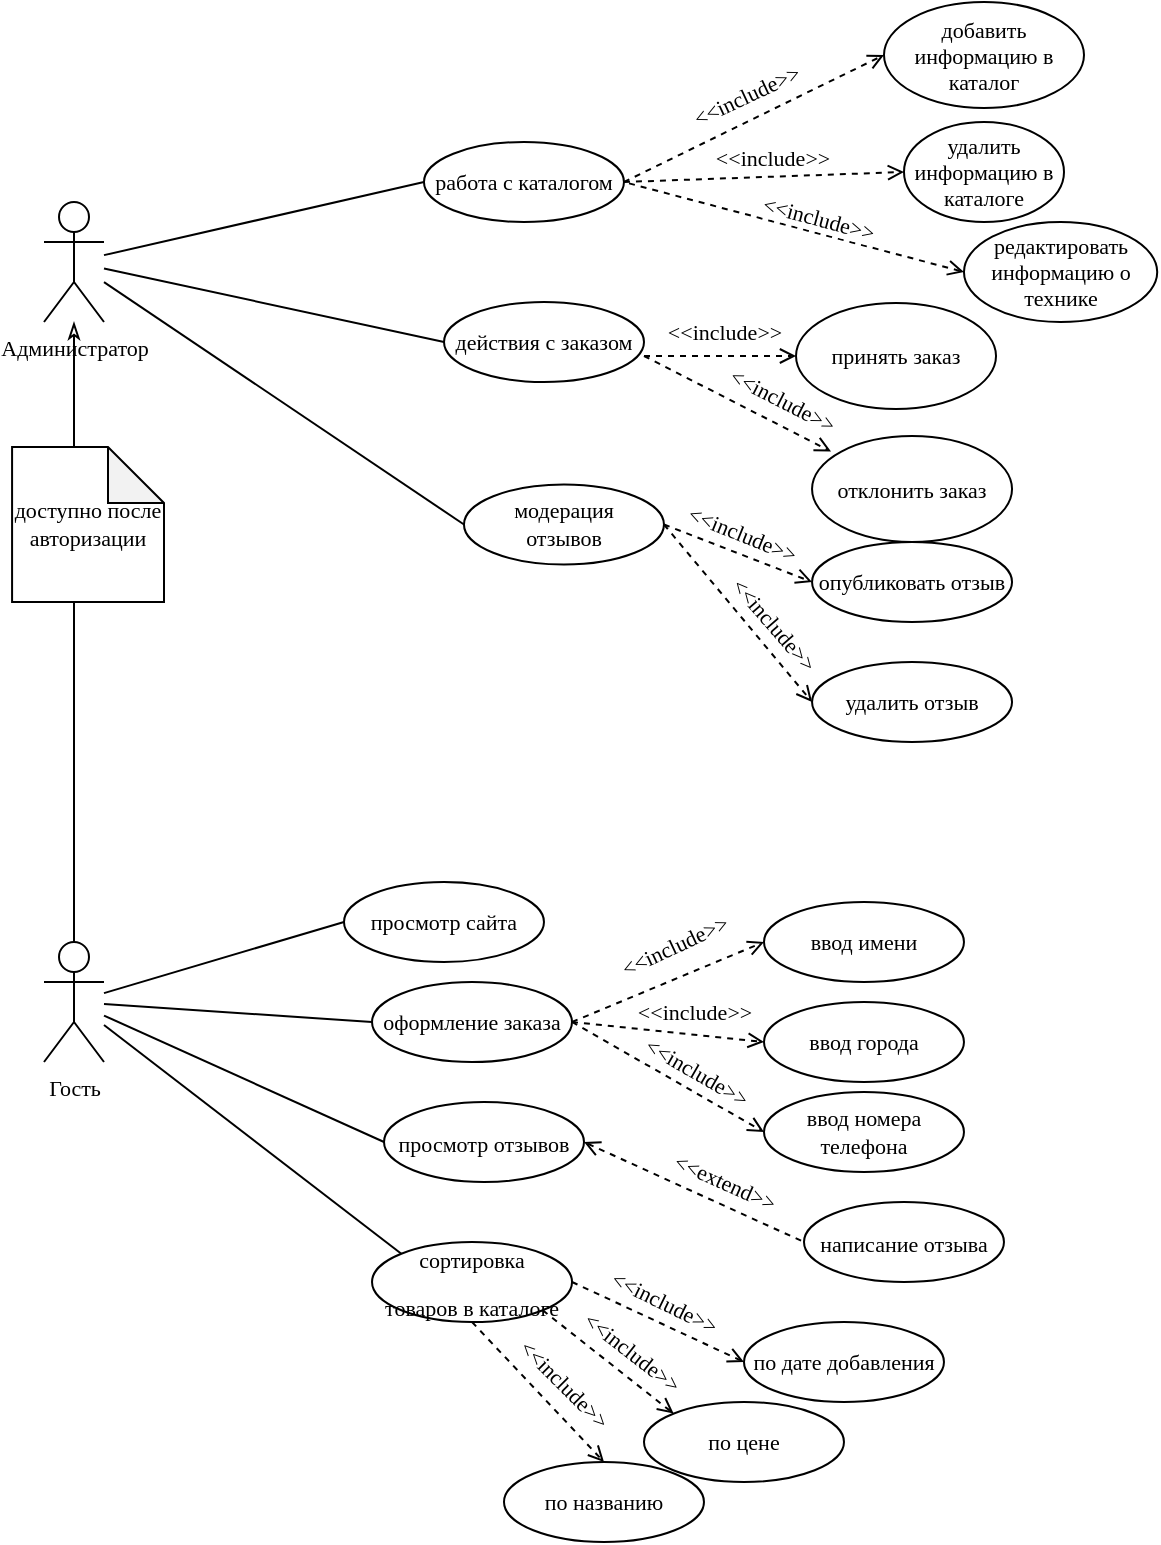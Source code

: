 <mxfile version="24.8.6">
  <diagram name="Страница — 1" id="EpvtO59fIXJsKv5Davyu">
    <mxGraphModel dx="1394" dy="563" grid="1" gridSize="10" guides="1" tooltips="1" connect="1" arrows="1" fold="1" page="1" pageScale="1" pageWidth="827" pageHeight="1169" math="0" shadow="0">
      <root>
        <mxCell id="0" />
        <mxCell id="1" parent="0" />
        <mxCell id="XhIPNTt0wWVxAHa0QcW--1" value="Администратор" style="shape=umlActor;verticalLabelPosition=bottom;verticalAlign=top;html=1;outlineConnect=0;fontSize=11;fontFamily=Times New Roman;" parent="1" vertex="1">
          <mxGeometry x="180" y="120" width="30" height="60" as="geometry" />
        </mxCell>
        <mxCell id="XhIPNTt0wWVxAHa0QcW--3" value="&lt;font style=&quot;font-size: 11px;&quot;&gt;&lt;span style=&quot;text-align: left; font-size: 11px;&quot;&gt;добавить информацию в каталог&lt;/span&gt;&lt;/font&gt;" style="ellipse;whiteSpace=wrap;html=1;fontSize=11;fontFamily=Times New Roman;" parent="1" vertex="1">
          <mxGeometry x="600" y="20" width="100" height="53" as="geometry" />
        </mxCell>
        <mxCell id="XhIPNTt0wWVxAHa0QcW--4" value="" style="endArrow=none;html=1;rounded=0;labelBackgroundColor=none;fontColor=default;endFill=0;fontSize=11;fontFamily=Times New Roman;" parent="1" source="XhIPNTt0wWVxAHa0QcW--1" edge="1">
          <mxGeometry width="50" height="50" relative="1" as="geometry">
            <mxPoint x="340" y="210" as="sourcePoint" />
            <mxPoint x="370" y="110" as="targetPoint" />
          </mxGeometry>
        </mxCell>
        <mxCell id="XhIPNTt0wWVxAHa0QcW--8" value="&lt;span style=&quot;font-size: 11px; line-height: 115%;&quot;&gt;удалить&lt;br style=&quot;font-size: 11px;&quot;&gt;&lt;/span&gt;&lt;span style=&quot;background-color: initial; font-size: 11px;&quot;&gt;информацию в каталоге&lt;/span&gt;" style="ellipse;whiteSpace=wrap;html=1;fontSize=11;fontFamily=Times New Roman;" parent="1" vertex="1">
          <mxGeometry x="610" y="80" width="80" height="50" as="geometry" />
        </mxCell>
        <mxCell id="XhIPNTt0wWVxAHa0QcW--9" value="&lt;span style=&quot;font-size: 11px; line-height: 115%;&quot;&gt;редактировать информацию о технике&lt;/span&gt;" style="ellipse;whiteSpace=wrap;html=1;fontSize=11;fontFamily=Times New Roman;" parent="1" vertex="1">
          <mxGeometry x="639.99" y="130" width="96.62" height="50" as="geometry" />
        </mxCell>
        <mxCell id="XhIPNTt0wWVxAHa0QcW--12" value="&lt;div style=&quot;font-size: 11px;&quot;&gt;действия с заказом&lt;/div&gt;" style="ellipse;whiteSpace=wrap;html=1;fontSize=11;fontFamily=Times New Roman;" parent="1" vertex="1">
          <mxGeometry x="380.01" y="170" width="99.99" height="40" as="geometry" />
        </mxCell>
        <mxCell id="XhIPNTt0wWVxAHa0QcW--17" value="" style="endArrow=classicThin;html=1;rounded=0;labelBackgroundColor=none;fontColor=default;endFill=0;fontSize=11;fontFamily=Times New Roman;" parent="1" source="XhIPNTt0wWVxAHa0QcW--19" target="XhIPNTt0wWVxAHa0QcW--1" edge="1">
          <mxGeometry width="50" height="50" relative="1" as="geometry">
            <mxPoint x="195" y="360" as="sourcePoint" />
            <mxPoint x="369" y="381" as="targetPoint" />
          </mxGeometry>
        </mxCell>
        <mxCell id="XhIPNTt0wWVxAHa0QcW--19" value="Гость" style="shape=umlActor;verticalLabelPosition=bottom;verticalAlign=top;html=1;outlineConnect=0;fontSize=11;fontFamily=Times New Roman;" parent="1" vertex="1">
          <mxGeometry x="180" y="490" width="30" height="60" as="geometry" />
        </mxCell>
        <mxCell id="XhIPNTt0wWVxAHa0QcW--22" value="&lt;span style=&quot;line-height: 115%; font-size: 11px;&quot;&gt;просмотр сайта&lt;/span&gt;" style="ellipse;whiteSpace=wrap;html=1;fontSize=11;fontFamily=Times New Roman;" parent="1" vertex="1">
          <mxGeometry x="330" y="460" width="99.99" height="40" as="geometry" />
        </mxCell>
        <mxCell id="XhIPNTt0wWVxAHa0QcW--23" value="" style="endArrow=none;html=1;rounded=0;entryX=0;entryY=0.5;entryDx=0;entryDy=0;labelBackgroundColor=none;fontColor=default;endFill=0;fontSize=11;fontFamily=Times New Roman;" parent="1" source="XhIPNTt0wWVxAHa0QcW--19" target="XhIPNTt0wWVxAHa0QcW--22" edge="1">
          <mxGeometry width="50" height="50" relative="1" as="geometry">
            <mxPoint x="220" y="164" as="sourcePoint" />
            <mxPoint x="415" y="223" as="targetPoint" />
          </mxGeometry>
        </mxCell>
        <mxCell id="XhIPNTt0wWVxAHa0QcW--25" value="" style="endArrow=none;html=1;rounded=0;labelBackgroundColor=none;fontColor=default;endFill=0;entryX=0;entryY=0.5;entryDx=0;entryDy=0;fontSize=11;fontFamily=Times New Roman;" parent="1" source="XhIPNTt0wWVxAHa0QcW--19" target="XhIPNTt0wWVxAHa0QcW--27" edge="1">
          <mxGeometry width="50" height="50" relative="1" as="geometry">
            <mxPoint x="220" y="396" as="sourcePoint" />
            <mxPoint x="340" y="380" as="targetPoint" />
          </mxGeometry>
        </mxCell>
        <mxCell id="XhIPNTt0wWVxAHa0QcW--27" value="&lt;font style=&quot;font-size: 11px;&quot;&gt;оформление заказа&lt;/font&gt;" style="ellipse;whiteSpace=wrap;html=1;fontSize=11;fontFamily=Times New Roman;" parent="1" vertex="1">
          <mxGeometry x="344.01" y="510" width="99.99" height="40" as="geometry" />
        </mxCell>
        <mxCell id="oiaGo1_i9GOHVBW_bYwL-2" value="&lt;div style=&quot;font-size: 11px;&quot;&gt;&lt;span style=&quot;line-height: 115%; font-size: 11px;&quot;&gt;&lt;font style=&quot;font-size: 11px;&quot;&gt;модерация&lt;br style=&quot;font-size: 11px;&quot;&gt;отзывов&lt;/font&gt;&lt;/span&gt;&lt;br style=&quot;font-size: 11px;&quot;&gt;&lt;/div&gt;" style="ellipse;whiteSpace=wrap;html=1;fontSize=11;fontFamily=Times New Roman;" parent="1" vertex="1">
          <mxGeometry x="389.99" y="261.25" width="99.99" height="40" as="geometry" />
        </mxCell>
        <mxCell id="oiaGo1_i9GOHVBW_bYwL-3" value="" style="endArrow=none;html=1;rounded=0;entryX=0;entryY=0.5;entryDx=0;entryDy=0;labelBackgroundColor=none;fontColor=default;endFill=0;fontSize=11;fontFamily=Times New Roman;" parent="1" source="XhIPNTt0wWVxAHa0QcW--1" target="oiaGo1_i9GOHVBW_bYwL-2" edge="1">
          <mxGeometry width="50" height="50" relative="1" as="geometry">
            <mxPoint x="220" y="164" as="sourcePoint" />
            <mxPoint x="415" y="223" as="targetPoint" />
          </mxGeometry>
        </mxCell>
        <mxCell id="oiaGo1_i9GOHVBW_bYwL-8" value="&lt;p style=&quot;margin: 0cm; text-align: justify; line-height: 18pt; font-size: 11px;&quot; class=&quot;MsoListParagraph&quot;&gt;&lt;span style=&quot;font-size: 11px;&quot;&gt;просмотр отзывов&lt;/span&gt;&lt;/p&gt;" style="ellipse;whiteSpace=wrap;html=1;fontSize=11;fontFamily=Times New Roman;" parent="1" vertex="1">
          <mxGeometry x="350.01" y="570" width="99.99" height="40" as="geometry" />
        </mxCell>
        <mxCell id="oiaGo1_i9GOHVBW_bYwL-9" value="&lt;p style=&quot;margin: 0cm; line-height: 18pt; font-size: 11px;&quot; class=&quot;MsoListParagraph&quot;&gt;&lt;span style=&quot;line-height: 115%; font-size: 11px;&quot;&gt;сортировка&lt;br style=&quot;font-size: 11px;&quot;&gt;товаров в каталоге&lt;/span&gt;&lt;br style=&quot;font-size: 11px;&quot;&gt;&lt;/p&gt;" style="ellipse;whiteSpace=wrap;html=1;fontSize=11;fontFamily=Times New Roman;" parent="1" vertex="1">
          <mxGeometry x="344.01" y="640" width="100.01" height="40" as="geometry" />
        </mxCell>
        <mxCell id="oiaGo1_i9GOHVBW_bYwL-11" value="" style="endArrow=none;html=1;rounded=0;labelBackgroundColor=none;fontColor=default;endFill=0;entryX=0;entryY=0.5;entryDx=0;entryDy=0;fontSize=11;fontFamily=Times New Roman;" parent="1" source="XhIPNTt0wWVxAHa0QcW--19" target="oiaGo1_i9GOHVBW_bYwL-8" edge="1">
          <mxGeometry width="50" height="50" relative="1" as="geometry">
            <mxPoint x="220" y="403" as="sourcePoint" />
            <mxPoint x="490" y="450" as="targetPoint" />
          </mxGeometry>
        </mxCell>
        <mxCell id="oiaGo1_i9GOHVBW_bYwL-15" value="" style="endArrow=none;html=1;rounded=0;labelBackgroundColor=none;fontColor=default;endFill=0;entryX=0;entryY=0;entryDx=0;entryDy=0;fontSize=11;fontFamily=Times New Roman;" parent="1" source="XhIPNTt0wWVxAHa0QcW--19" target="oiaGo1_i9GOHVBW_bYwL-9" edge="1">
          <mxGeometry width="50" height="50" relative="1" as="geometry">
            <mxPoint x="220" y="412" as="sourcePoint" />
            <mxPoint x="400" y="550" as="targetPoint" />
          </mxGeometry>
        </mxCell>
        <mxCell id="oiaGo1_i9GOHVBW_bYwL-19" value="работа с каталогом" style="ellipse;whiteSpace=wrap;html=1;fontSize=11;fontFamily=Times New Roman;" parent="1" vertex="1">
          <mxGeometry x="369.99" y="90" width="99.99" height="40" as="geometry" />
        </mxCell>
        <mxCell id="oiaGo1_i9GOHVBW_bYwL-20" value="" style="endArrow=open;dashed=1;html=1;rounded=0;entryX=0;entryY=0.5;entryDx=0;entryDy=0;exitX=1;exitY=0.5;exitDx=0;exitDy=0;endFill=0;fontSize=11;fontFamily=Times New Roman;" parent="1" source="oiaGo1_i9GOHVBW_bYwL-19" target="XhIPNTt0wWVxAHa0QcW--3" edge="1">
          <mxGeometry width="50" height="50" relative="1" as="geometry">
            <mxPoint x="480" y="170" as="sourcePoint" />
            <mxPoint x="530" y="120" as="targetPoint" />
          </mxGeometry>
        </mxCell>
        <mxCell id="oiaGo1_i9GOHVBW_bYwL-22" value="&amp;lt;&amp;lt;include&amp;gt;&amp;gt;" style="edgeLabel;html=1;align=center;verticalAlign=middle;resizable=0;points=[];rotation=-25;fontSize=11;fontFamily=Times New Roman;" parent="oiaGo1_i9GOHVBW_bYwL-20" vertex="1" connectable="0">
          <mxGeometry x="0.115" y="2" relative="1" as="geometry">
            <mxPoint x="-11" y="-6" as="offset" />
          </mxGeometry>
        </mxCell>
        <mxCell id="oiaGo1_i9GOHVBW_bYwL-23" value="" style="endArrow=open;dashed=1;html=1;rounded=0;entryX=0;entryY=0.5;entryDx=0;entryDy=0;exitX=1;exitY=0.5;exitDx=0;exitDy=0;endFill=0;fontSize=11;fontFamily=Times New Roman;" parent="1" source="oiaGo1_i9GOHVBW_bYwL-19" target="XhIPNTt0wWVxAHa0QcW--8" edge="1">
          <mxGeometry width="50" height="50" relative="1" as="geometry">
            <mxPoint x="480" y="120" as="sourcePoint" />
            <mxPoint x="610" y="57" as="targetPoint" />
          </mxGeometry>
        </mxCell>
        <mxCell id="oiaGo1_i9GOHVBW_bYwL-24" value="&amp;lt;&amp;lt;include&amp;gt;&amp;gt;" style="edgeLabel;html=1;align=center;verticalAlign=middle;resizable=0;points=[];rotation=0;fontSize=11;fontFamily=Times New Roman;" parent="oiaGo1_i9GOHVBW_bYwL-23" vertex="1" connectable="0">
          <mxGeometry x="0.115" y="2" relative="1" as="geometry">
            <mxPoint x="-4" y="-7" as="offset" />
          </mxGeometry>
        </mxCell>
        <mxCell id="oiaGo1_i9GOHVBW_bYwL-25" value="" style="endArrow=none;dashed=1;html=1;rounded=0;entryX=1;entryY=0.5;entryDx=0;entryDy=0;endFill=0;exitX=0;exitY=0.5;exitDx=0;exitDy=0;startArrow=open;startFill=0;fontSize=11;fontFamily=Times New Roman;" parent="1" source="XhIPNTt0wWVxAHa0QcW--9" target="oiaGo1_i9GOHVBW_bYwL-19" edge="1">
          <mxGeometry width="50" height="50" relative="1" as="geometry">
            <mxPoint x="590" y="180" as="sourcePoint" />
            <mxPoint x="620" y="115" as="targetPoint" />
          </mxGeometry>
        </mxCell>
        <mxCell id="oiaGo1_i9GOHVBW_bYwL-26" value="&amp;lt;&amp;lt;include&amp;gt;&amp;gt;" style="edgeLabel;html=1;align=center;verticalAlign=middle;resizable=0;points=[];rotation=15;fontSize=11;fontFamily=Times New Roman;" parent="oiaGo1_i9GOHVBW_bYwL-25" vertex="1" connectable="0">
          <mxGeometry x="0.115" y="2" relative="1" as="geometry">
            <mxPoint x="22" y="-4" as="offset" />
          </mxGeometry>
        </mxCell>
        <mxCell id="oiaGo1_i9GOHVBW_bYwL-28" value="" style="endArrow=none;html=1;rounded=0;entryX=0;entryY=0.5;entryDx=0;entryDy=0;labelBackgroundColor=none;fontColor=default;endFill=0;fontSize=11;fontFamily=Times New Roman;" parent="1" source="XhIPNTt0wWVxAHa0QcW--1" target="XhIPNTt0wWVxAHa0QcW--12" edge="1">
          <mxGeometry width="50" height="50" relative="1" as="geometry">
            <mxPoint x="220" y="170" as="sourcePoint" />
            <mxPoint x="322" y="240" as="targetPoint" />
          </mxGeometry>
        </mxCell>
        <mxCell id="oiaGo1_i9GOHVBW_bYwL-32" value="&lt;font style=&quot;font-size: 11px;&quot;&gt;&lt;span style=&quot;text-align: left; font-size: 11px;&quot;&gt;принять заказ&lt;/span&gt;&lt;/font&gt;" style="ellipse;whiteSpace=wrap;html=1;fontSize=11;fontFamily=Times New Roman;" parent="1" vertex="1">
          <mxGeometry x="556.01" y="170.5" width="100" height="53" as="geometry" />
        </mxCell>
        <mxCell id="oiaGo1_i9GOHVBW_bYwL-33" value="&lt;font style=&quot;font-size: 11px;&quot;&gt;&lt;span style=&quot;text-align: left; font-size: 11px;&quot;&gt;отклонить заказ&lt;/span&gt;&lt;/font&gt;" style="ellipse;whiteSpace=wrap;html=1;fontSize=11;fontFamily=Times New Roman;" parent="1" vertex="1">
          <mxGeometry x="564.02" y="237" width="100" height="53" as="geometry" />
        </mxCell>
        <mxCell id="oiaGo1_i9GOHVBW_bYwL-34" value="" style="endArrow=open;dashed=1;html=1;rounded=0;entryX=0;entryY=0.5;entryDx=0;entryDy=0;exitX=1;exitY=0.5;exitDx=0;exitDy=0;endFill=0;fontSize=11;fontFamily=Times New Roman;" parent="1" target="oiaGo1_i9GOHVBW_bYwL-32" edge="1">
          <mxGeometry width="50" height="50" relative="1" as="geometry">
            <mxPoint x="480.0" y="197" as="sourcePoint" />
            <mxPoint x="390.01" y="207.5" as="targetPoint" />
          </mxGeometry>
        </mxCell>
        <mxCell id="oiaGo1_i9GOHVBW_bYwL-35" value="&amp;lt;&amp;lt;include&amp;gt;&amp;gt;" style="edgeLabel;html=1;align=center;verticalAlign=middle;resizable=0;points=[];rotation=0;fontSize=11;fontFamily=Times New Roman;" parent="oiaGo1_i9GOHVBW_bYwL-34" vertex="1" connectable="0">
          <mxGeometry x="0.115" y="2" relative="1" as="geometry">
            <mxPoint x="-3" y="-10" as="offset" />
          </mxGeometry>
        </mxCell>
        <mxCell id="oiaGo1_i9GOHVBW_bYwL-36" value="" style="endArrow=open;dashed=1;html=1;rounded=0;entryX=0.095;entryY=0.146;entryDx=0;entryDy=0;exitX=1;exitY=0.5;exitDx=0;exitDy=0;endFill=0;entryPerimeter=0;fontSize=11;fontFamily=Times New Roman;" parent="1" target="oiaGo1_i9GOHVBW_bYwL-33" edge="1">
          <mxGeometry width="50" height="50" relative="1" as="geometry">
            <mxPoint x="480.0" y="197" as="sourcePoint" />
            <mxPoint x="566.01" y="207.5" as="targetPoint" />
          </mxGeometry>
        </mxCell>
        <mxCell id="oiaGo1_i9GOHVBW_bYwL-37" value="&amp;lt;&amp;lt;include&amp;gt;&amp;gt;" style="edgeLabel;html=1;align=center;verticalAlign=middle;resizable=0;points=[];rotation=27;fontSize=11;fontFamily=Times New Roman;" parent="oiaGo1_i9GOHVBW_bYwL-36" vertex="1" connectable="0">
          <mxGeometry x="0.115" y="2" relative="1" as="geometry">
            <mxPoint x="16" y="-3" as="offset" />
          </mxGeometry>
        </mxCell>
        <mxCell id="oiaGo1_i9GOHVBW_bYwL-39" value="&lt;div style=&quot;font-size: 11px;&quot;&gt;&lt;font style=&quot;font-size: 11px;&quot;&gt;опубликовать отзыв&lt;/font&gt;&lt;/div&gt;" style="ellipse;whiteSpace=wrap;html=1;fontSize=11;fontFamily=Times New Roman;" parent="1" vertex="1">
          <mxGeometry x="564.03" y="290" width="99.99" height="40" as="geometry" />
        </mxCell>
        <mxCell id="oiaGo1_i9GOHVBW_bYwL-40" value="&lt;div style=&quot;font-size: 11px;&quot;&gt;&lt;font style=&quot;font-size: 11px;&quot;&gt;удалить отзыв&lt;/font&gt;&lt;/div&gt;" style="ellipse;whiteSpace=wrap;html=1;fontSize=11;fontFamily=Times New Roman;" parent="1" vertex="1">
          <mxGeometry x="564.03" y="350" width="99.99" height="40" as="geometry" />
        </mxCell>
        <mxCell id="oiaGo1_i9GOHVBW_bYwL-41" value="" style="endArrow=open;dashed=1;html=1;rounded=0;entryX=0;entryY=0.5;entryDx=0;entryDy=0;exitX=1;exitY=0.5;exitDx=0;exitDy=0;endFill=0;fontSize=11;fontFamily=Times New Roman;" parent="1" source="oiaGo1_i9GOHVBW_bYwL-2" target="oiaGo1_i9GOHVBW_bYwL-39" edge="1">
          <mxGeometry width="50" height="50" relative="1" as="geometry">
            <mxPoint x="464.02" y="220" as="sourcePoint" />
            <mxPoint x="558.02" y="254" as="targetPoint" />
          </mxGeometry>
        </mxCell>
        <mxCell id="oiaGo1_i9GOHVBW_bYwL-42" value="&amp;lt;&amp;lt;include&amp;gt;&amp;gt;" style="edgeLabel;html=1;align=center;verticalAlign=middle;resizable=0;points=[];rotation=22;fontSize=11;fontFamily=Times New Roman;" parent="oiaGo1_i9GOHVBW_bYwL-41" vertex="1" connectable="0">
          <mxGeometry x="0.115" y="2" relative="1" as="geometry">
            <mxPoint x="-3" y="-10" as="offset" />
          </mxGeometry>
        </mxCell>
        <mxCell id="oiaGo1_i9GOHVBW_bYwL-43" value="" style="endArrow=open;dashed=1;html=1;rounded=0;entryX=0;entryY=0.5;entryDx=0;entryDy=0;exitX=1;exitY=0.5;exitDx=0;exitDy=0;endFill=0;fontSize=11;fontFamily=Times New Roman;" parent="1" source="oiaGo1_i9GOHVBW_bYwL-2" target="oiaGo1_i9GOHVBW_bYwL-40" edge="1">
          <mxGeometry width="50" height="50" relative="1" as="geometry">
            <mxPoint x="524" y="280" as="sourcePoint" />
            <mxPoint x="600" y="300" as="targetPoint" />
          </mxGeometry>
        </mxCell>
        <mxCell id="oiaGo1_i9GOHVBW_bYwL-44" value="&amp;lt;&amp;lt;include&amp;gt;&amp;gt;" style="edgeLabel;html=1;align=center;verticalAlign=middle;resizable=0;points=[];rotation=49;fontSize=11;fontFamily=Times New Roman;" parent="oiaGo1_i9GOHVBW_bYwL-43" vertex="1" connectable="0">
          <mxGeometry x="0.115" y="2" relative="1" as="geometry">
            <mxPoint x="12" y="1" as="offset" />
          </mxGeometry>
        </mxCell>
        <mxCell id="oiaGo1_i9GOHVBW_bYwL-56" value="&lt;p style=&quot;margin: 0cm; text-align: justify; line-height: 18pt; font-size: 11px;&quot; class=&quot;MsoListParagraph&quot;&gt;&lt;font style=&quot;font-size: 11px;&quot;&gt;написание отзыва&lt;/font&gt;&lt;/p&gt;" style="ellipse;whiteSpace=wrap;html=1;fontSize=11;fontFamily=Times New Roman;" parent="1" vertex="1">
          <mxGeometry x="560" y="620" width="99.99" height="40" as="geometry" />
        </mxCell>
        <mxCell id="oiaGo1_i9GOHVBW_bYwL-59" value="" style="endArrow=none;dashed=1;html=1;rounded=0;exitX=1;exitY=0.5;exitDx=0;exitDy=0;endFill=0;startArrow=open;startFill=0;fontSize=11;fontFamily=Times New Roman;" parent="1" source="oiaGo1_i9GOHVBW_bYwL-8" edge="1">
          <mxGeometry width="50" height="50" relative="1" as="geometry">
            <mxPoint x="529" y="554" as="sourcePoint" />
            <mxPoint x="560" y="640" as="targetPoint" />
          </mxGeometry>
        </mxCell>
        <mxCell id="oiaGo1_i9GOHVBW_bYwL-60" value="&amp;lt;&amp;lt;extend&amp;gt;&amp;gt;" style="edgeLabel;html=1;align=center;verticalAlign=middle;resizable=0;points=[];rotation=24;fontSize=11;fontFamily=Times New Roman;" parent="oiaGo1_i9GOHVBW_bYwL-59" vertex="1" connectable="0">
          <mxGeometry x="0.115" y="2" relative="1" as="geometry">
            <mxPoint x="8" y="-6" as="offset" />
          </mxGeometry>
        </mxCell>
        <mxCell id="oiaGo1_i9GOHVBW_bYwL-61" value="&lt;font style=&quot;font-size: 11px;&quot;&gt;ввод имени&lt;/font&gt;" style="ellipse;whiteSpace=wrap;html=1;fontSize=11;fontFamily=Times New Roman;" parent="1" vertex="1">
          <mxGeometry x="540" y="470" width="99.99" height="40" as="geometry" />
        </mxCell>
        <mxCell id="oiaGo1_i9GOHVBW_bYwL-62" value="&lt;font style=&quot;font-size: 11px;&quot;&gt;ввод города&lt;/font&gt;" style="ellipse;whiteSpace=wrap;html=1;fontSize=11;fontFamily=Times New Roman;" parent="1" vertex="1">
          <mxGeometry x="540" y="520" width="99.99" height="40" as="geometry" />
        </mxCell>
        <mxCell id="oiaGo1_i9GOHVBW_bYwL-65" value="&lt;font style=&quot;font-size: 11px;&quot;&gt;ввод номера телефона&lt;/font&gt;" style="ellipse;whiteSpace=wrap;html=1;fontSize=11;fontFamily=Times New Roman;" parent="1" vertex="1">
          <mxGeometry x="540" y="565" width="99.99" height="40" as="geometry" />
        </mxCell>
        <mxCell id="oiaGo1_i9GOHVBW_bYwL-67" value="" style="endArrow=open;dashed=1;html=1;rounded=0;exitX=1;exitY=0.5;exitDx=0;exitDy=0;endFill=0;entryX=0;entryY=0.5;entryDx=0;entryDy=0;fontSize=11;fontFamily=Times New Roman;" parent="1" source="XhIPNTt0wWVxAHa0QcW--27" target="oiaGo1_i9GOHVBW_bYwL-65" edge="1">
          <mxGeometry width="50" height="50" relative="1" as="geometry">
            <mxPoint x="460" y="600" as="sourcePoint" />
            <mxPoint x="570" y="650" as="targetPoint" />
          </mxGeometry>
        </mxCell>
        <mxCell id="oiaGo1_i9GOHVBW_bYwL-68" value="&amp;lt;&amp;lt;include&amp;gt;&amp;gt;" style="edgeLabel;html=1;align=center;verticalAlign=middle;resizable=0;points=[];rotation=30;fontSize=11;fontFamily=Times New Roman;" parent="oiaGo1_i9GOHVBW_bYwL-67" vertex="1" connectable="0">
          <mxGeometry x="0.115" y="2" relative="1" as="geometry">
            <mxPoint x="8" y="-4" as="offset" />
          </mxGeometry>
        </mxCell>
        <mxCell id="oiaGo1_i9GOHVBW_bYwL-69" value="" style="endArrow=open;dashed=1;html=1;rounded=0;exitX=1;exitY=0.5;exitDx=0;exitDy=0;endFill=0;entryX=0;entryY=0.5;entryDx=0;entryDy=0;fontSize=11;fontFamily=Times New Roman;" parent="1" source="XhIPNTt0wWVxAHa0QcW--27" target="oiaGo1_i9GOHVBW_bYwL-62" edge="1">
          <mxGeometry width="50" height="50" relative="1" as="geometry">
            <mxPoint x="454" y="540" as="sourcePoint" />
            <mxPoint x="550" y="595" as="targetPoint" />
          </mxGeometry>
        </mxCell>
        <mxCell id="oiaGo1_i9GOHVBW_bYwL-70" value="&amp;lt;&amp;lt;include&amp;gt;&amp;gt;" style="edgeLabel;html=1;align=center;verticalAlign=middle;resizable=0;points=[];rotation=0;fontSize=11;fontFamily=Times New Roman;" parent="oiaGo1_i9GOHVBW_bYwL-69" vertex="1" connectable="0">
          <mxGeometry x="0.115" y="2" relative="1" as="geometry">
            <mxPoint x="7" y="-9" as="offset" />
          </mxGeometry>
        </mxCell>
        <mxCell id="oiaGo1_i9GOHVBW_bYwL-71" value="" style="endArrow=open;dashed=1;html=1;rounded=0;exitX=1;exitY=0.5;exitDx=0;exitDy=0;endFill=0;entryX=0;entryY=0.5;entryDx=0;entryDy=0;fontSize=11;fontFamily=Times New Roman;" parent="1" source="XhIPNTt0wWVxAHa0QcW--27" target="oiaGo1_i9GOHVBW_bYwL-61" edge="1">
          <mxGeometry width="50" height="50" relative="1" as="geometry">
            <mxPoint x="454" y="540" as="sourcePoint" />
            <mxPoint x="550" y="550" as="targetPoint" />
          </mxGeometry>
        </mxCell>
        <mxCell id="oiaGo1_i9GOHVBW_bYwL-72" value="&amp;lt;&amp;lt;include&amp;gt;&amp;gt;" style="edgeLabel;html=1;align=center;verticalAlign=middle;resizable=0;points=[];rotation=-25;fontSize=11;fontFamily=Times New Roman;" parent="oiaGo1_i9GOHVBW_bYwL-71" vertex="1" connectable="0">
          <mxGeometry x="0.115" y="2" relative="1" as="geometry">
            <mxPoint x="-2" y="-14" as="offset" />
          </mxGeometry>
        </mxCell>
        <mxCell id="oiaGo1_i9GOHVBW_bYwL-73" value="&lt;font style=&quot;font-size: 11px;&quot;&gt;по дате добавления&lt;/font&gt;" style="ellipse;whiteSpace=wrap;html=1;fontSize=11;fontFamily=Times New Roman;" parent="1" vertex="1">
          <mxGeometry x="530" y="680" width="99.99" height="40" as="geometry" />
        </mxCell>
        <mxCell id="oiaGo1_i9GOHVBW_bYwL-74" value="&lt;font style=&quot;font-size: 11px;&quot;&gt;по цене&lt;/font&gt;" style="ellipse;whiteSpace=wrap;html=1;fontSize=11;fontFamily=Times New Roman;" parent="1" vertex="1">
          <mxGeometry x="480" y="720" width="99.99" height="40" as="geometry" />
        </mxCell>
        <mxCell id="oiaGo1_i9GOHVBW_bYwL-75" value="" style="endArrow=open;dashed=1;html=1;rounded=0;endFill=0;entryX=0;entryY=0.5;entryDx=0;entryDy=0;exitX=1;exitY=0.5;exitDx=0;exitDy=0;fontSize=11;fontFamily=Times New Roman;" parent="1" source="oiaGo1_i9GOHVBW_bYwL-9" target="oiaGo1_i9GOHVBW_bYwL-73" edge="1">
          <mxGeometry width="50" height="50" relative="1" as="geometry">
            <mxPoint x="460" y="600" as="sourcePoint" />
            <mxPoint x="570" y="650" as="targetPoint" />
          </mxGeometry>
        </mxCell>
        <mxCell id="oiaGo1_i9GOHVBW_bYwL-76" value="&amp;lt;&amp;lt;include&amp;gt;&amp;gt;" style="edgeLabel;html=1;align=center;verticalAlign=middle;resizable=0;points=[];rotation=26;fontSize=11;fontFamily=Times New Roman;" parent="oiaGo1_i9GOHVBW_bYwL-75" vertex="1" connectable="0">
          <mxGeometry x="0.115" y="2" relative="1" as="geometry">
            <mxPoint x="-3" y="-11" as="offset" />
          </mxGeometry>
        </mxCell>
        <mxCell id="oiaGo1_i9GOHVBW_bYwL-77" value="" style="endArrow=open;dashed=1;html=1;rounded=0;endFill=0;entryX=0;entryY=0;entryDx=0;entryDy=0;exitX=1;exitY=1;exitDx=0;exitDy=0;fontSize=11;fontFamily=Times New Roman;" parent="1" source="oiaGo1_i9GOHVBW_bYwL-9" target="oiaGo1_i9GOHVBW_bYwL-74" edge="1">
          <mxGeometry width="50" height="50" relative="1" as="geometry">
            <mxPoint x="454" y="670" as="sourcePoint" />
            <mxPoint x="540" y="710" as="targetPoint" />
          </mxGeometry>
        </mxCell>
        <mxCell id="oiaGo1_i9GOHVBW_bYwL-78" value="&amp;lt;&amp;lt;include&amp;gt;&amp;gt;" style="edgeLabel;html=1;align=center;verticalAlign=middle;resizable=0;points=[];rotation=38;fontSize=11;fontFamily=Times New Roman;" parent="oiaGo1_i9GOHVBW_bYwL-77" vertex="1" connectable="0">
          <mxGeometry x="0.115" y="2" relative="1" as="geometry">
            <mxPoint x="7" y="-7" as="offset" />
          </mxGeometry>
        </mxCell>
        <mxCell id="Hwf_M3yVMJYYyB9vVYHH-1" value="&lt;font style=&quot;font-size: 11px;&quot;&gt;по названию&lt;/font&gt;" style="ellipse;whiteSpace=wrap;html=1;fontSize=11;fontFamily=Times New Roman;" parent="1" vertex="1">
          <mxGeometry x="410" y="750" width="99.99" height="40" as="geometry" />
        </mxCell>
        <mxCell id="Hwf_M3yVMJYYyB9vVYHH-2" value="" style="endArrow=open;dashed=1;html=1;rounded=0;endFill=0;entryX=0.5;entryY=0;entryDx=0;entryDy=0;exitX=0.5;exitY=1;exitDx=0;exitDy=0;fontSize=11;fontFamily=Times New Roman;" parent="1" source="oiaGo1_i9GOHVBW_bYwL-9" target="Hwf_M3yVMJYYyB9vVYHH-1" edge="1">
          <mxGeometry width="50" height="50" relative="1" as="geometry">
            <mxPoint x="439" y="684" as="sourcePoint" />
            <mxPoint x="505" y="736" as="targetPoint" />
          </mxGeometry>
        </mxCell>
        <mxCell id="Hwf_M3yVMJYYyB9vVYHH-3" value="&amp;lt;&amp;lt;include&amp;gt;&amp;gt;" style="edgeLabel;html=1;align=center;verticalAlign=middle;resizable=0;points=[];rotation=45;fontSize=11;fontFamily=Times New Roman;" parent="Hwf_M3yVMJYYyB9vVYHH-2" vertex="1" connectable="0">
          <mxGeometry x="0.115" y="2" relative="1" as="geometry">
            <mxPoint x="8" y="-7" as="offset" />
          </mxGeometry>
        </mxCell>
        <mxCell id="Hwf_M3yVMJYYyB9vVYHH-10" value="&lt;font style=&quot;font-size: 11px;&quot;&gt;доступно после авторизации&lt;/font&gt;" style="shape=note;whiteSpace=wrap;html=1;backgroundOutline=1;darkOpacity=0.05;size=28;fontSize=11;fontFamily=Times New Roman;" parent="1" vertex="1">
          <mxGeometry x="164.04" y="242.5" width="75.96" height="77.5" as="geometry" />
        </mxCell>
      </root>
    </mxGraphModel>
  </diagram>
</mxfile>
